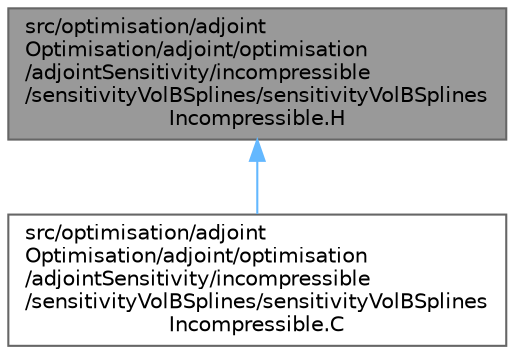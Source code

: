 digraph "src/optimisation/adjointOptimisation/adjoint/optimisation/adjointSensitivity/incompressible/sensitivityVolBSplines/sensitivityVolBSplinesIncompressible.H"
{
 // LATEX_PDF_SIZE
  bgcolor="transparent";
  edge [fontname=Helvetica,fontsize=10,labelfontname=Helvetica,labelfontsize=10];
  node [fontname=Helvetica,fontsize=10,shape=box,height=0.2,width=0.4];
  Node1 [id="Node000001",label="src/optimisation/adjoint\lOptimisation/adjoint/optimisation\l/adjointSensitivity/incompressible\l/sensitivityVolBSplines/sensitivityVolBSplines\lIncompressible.H",height=0.2,width=0.4,color="gray40", fillcolor="grey60", style="filled", fontcolor="black",tooltip=" "];
  Node1 -> Node2 [id="edge1_Node000001_Node000002",dir="back",color="steelblue1",style="solid",tooltip=" "];
  Node2 [id="Node000002",label="src/optimisation/adjoint\lOptimisation/adjoint/optimisation\l/adjointSensitivity/incompressible\l/sensitivityVolBSplines/sensitivityVolBSplines\lIncompressible.C",height=0.2,width=0.4,color="grey40", fillcolor="white", style="filled",URL="$sensitivityVolBSplinesIncompressible_8C.html",tooltip=" "];
}
